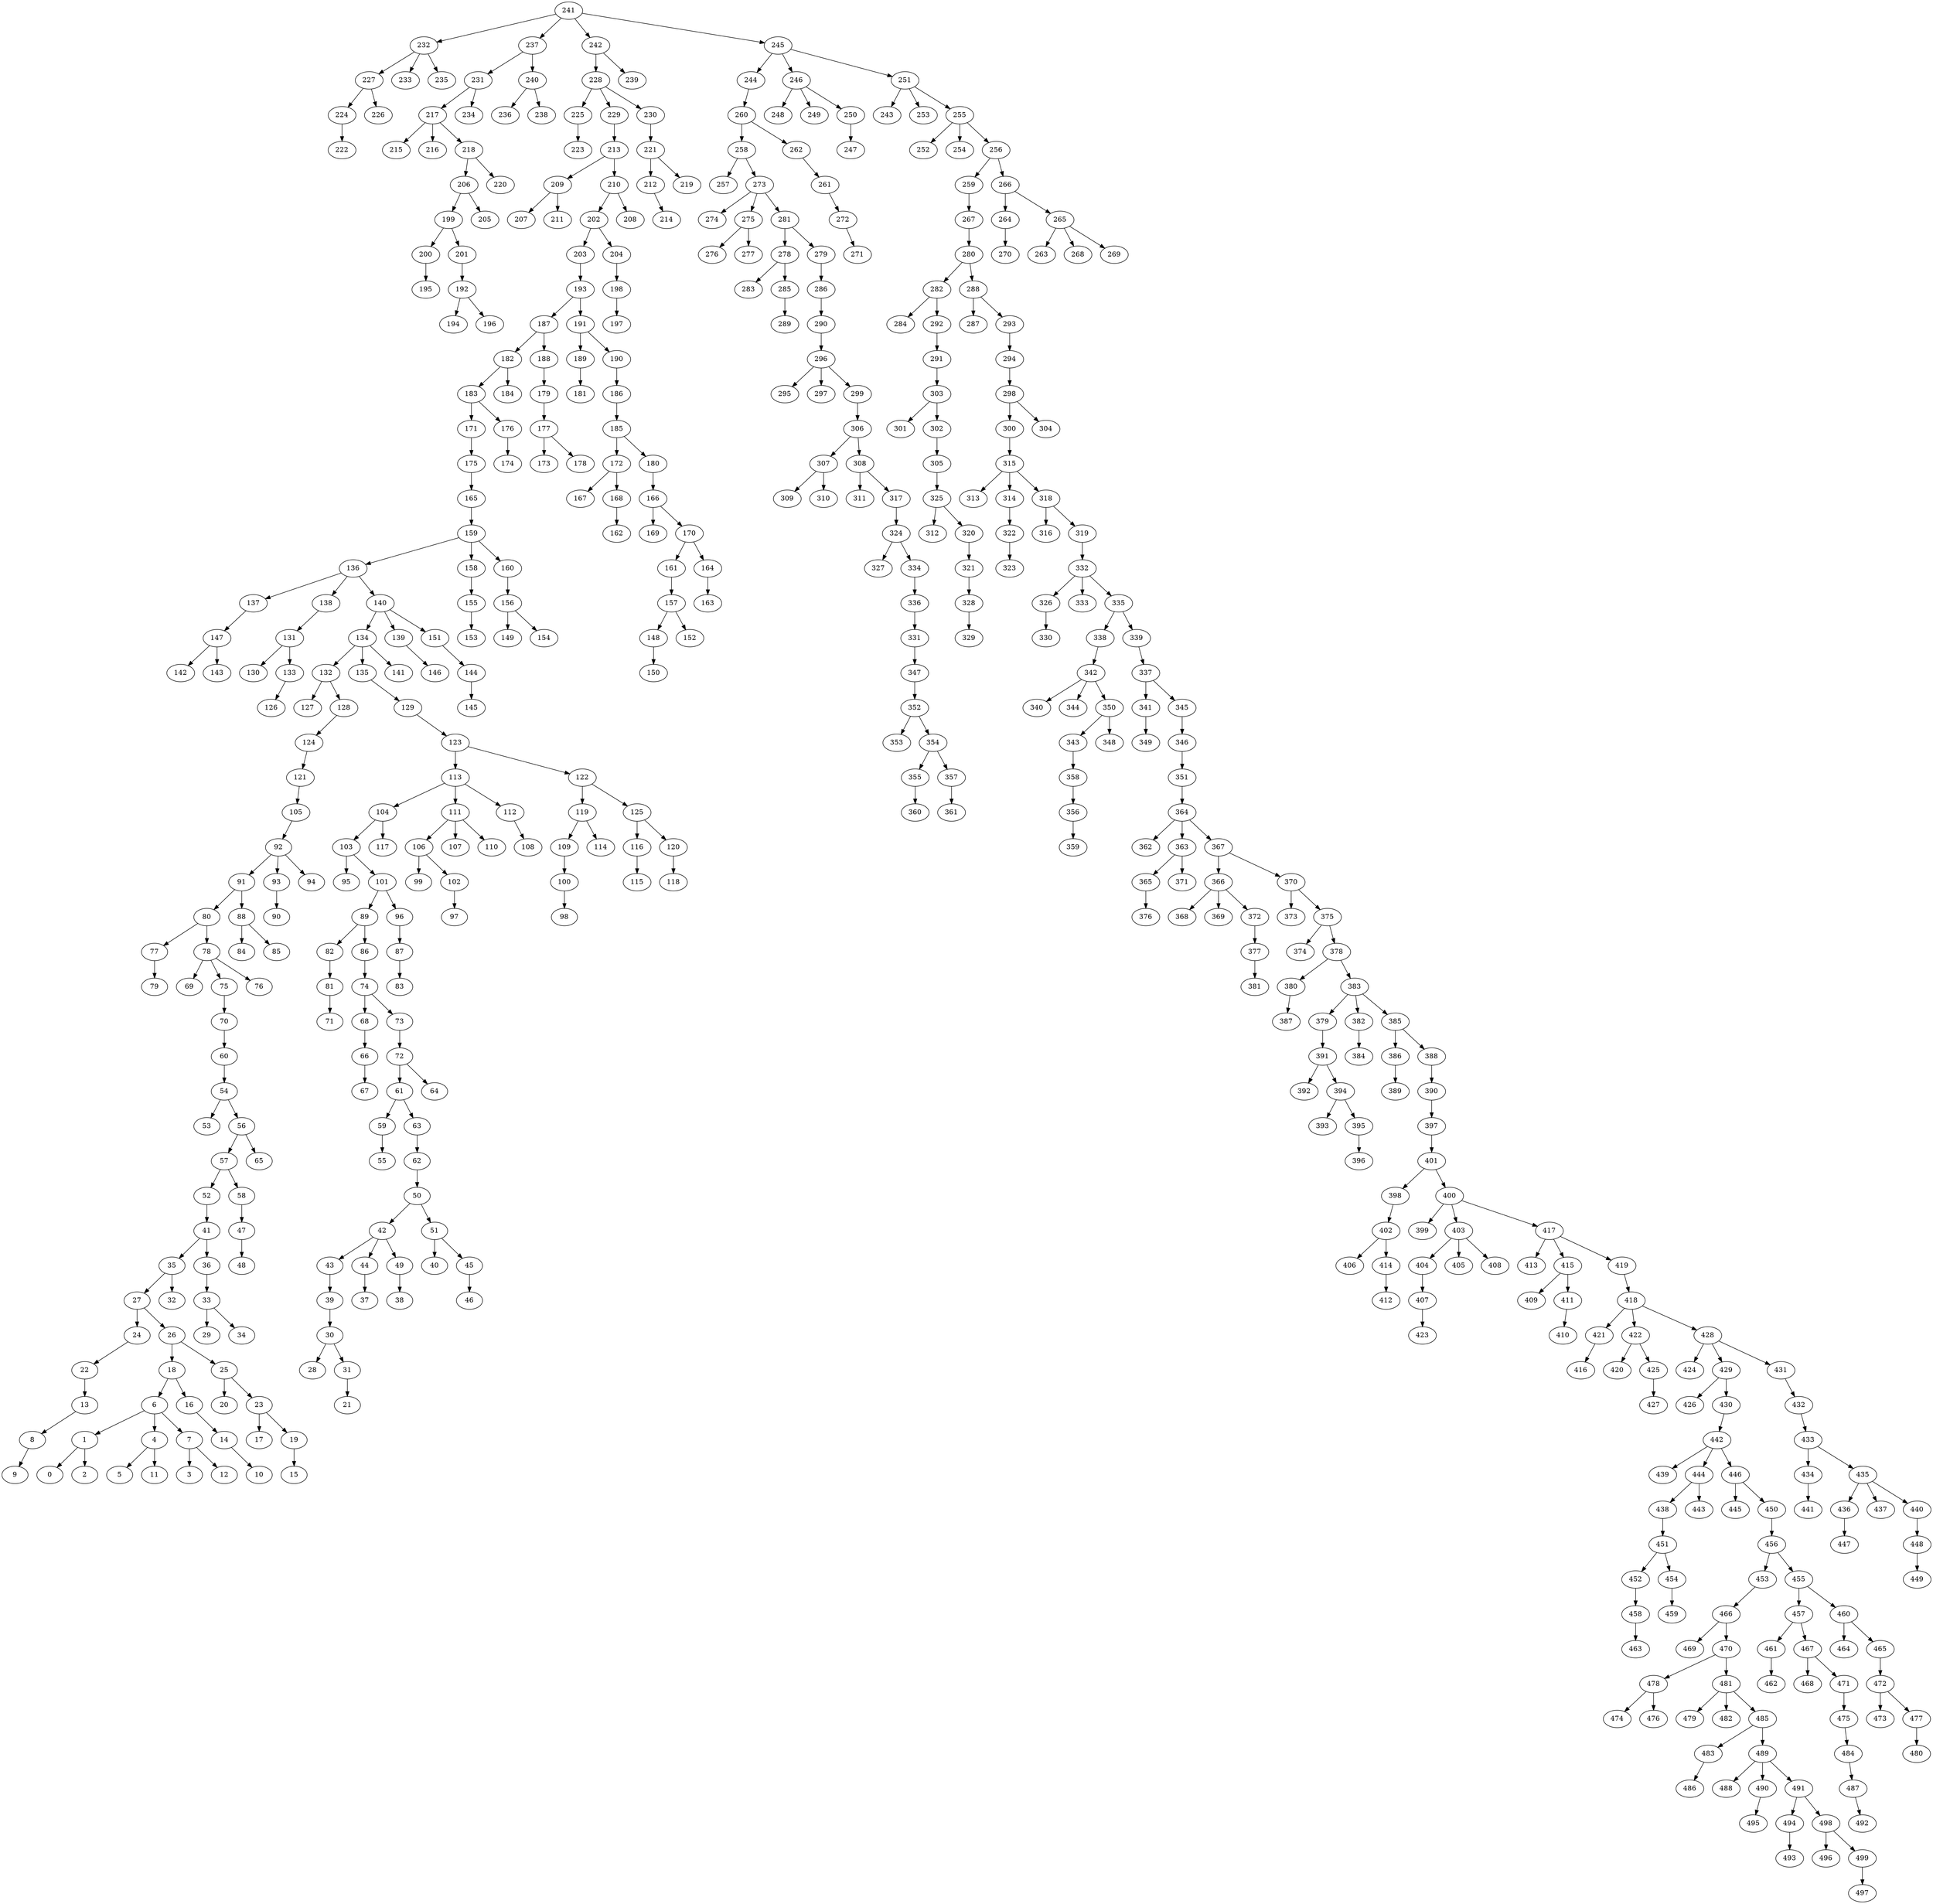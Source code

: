 digraph {
	0 [label = 0]
	1 [label = 1]
	2 [label = 2]
	3 [label = 3]
	4 [label = 4]
	5 [label = 5]
	6 [label = 6]
	7 [label = 7]
	8 [label = 8]
	9 [label = 9]
	10 [label = 10]
	11 [label = 11]
	12 [label = 12]
	13 [label = 13]
	14 [label = 14]
	15 [label = 15]
	16 [label = 16]
	17 [label = 17]
	18 [label = 18]
	19 [label = 19]
	20 [label = 20]
	21 [label = 21]
	22 [label = 22]
	23 [label = 23]
	24 [label = 24]
	25 [label = 25]
	26 [label = 26]
	27 [label = 27]
	28 [label = 28]
	29 [label = 29]
	30 [label = 30]
	31 [label = 31]
	32 [label = 32]
	33 [label = 33]
	34 [label = 34]
	35 [label = 35]
	36 [label = 36]
	37 [label = 37]
	38 [label = 38]
	39 [label = 39]
	40 [label = 40]
	41 [label = 41]
	42 [label = 42]
	43 [label = 43]
	44 [label = 44]
	45 [label = 45]
	46 [label = 46]
	47 [label = 47]
	48 [label = 48]
	49 [label = 49]
	50 [label = 50]
	51 [label = 51]
	52 [label = 52]
	53 [label = 53]
	54 [label = 54]
	55 [label = 55]
	56 [label = 56]
	57 [label = 57]
	58 [label = 58]
	59 [label = 59]
	60 [label = 60]
	61 [label = 61]
	62 [label = 62]
	63 [label = 63]
	64 [label = 64]
	65 [label = 65]
	66 [label = 66]
	67 [label = 67]
	68 [label = 68]
	69 [label = 69]
	70 [label = 70]
	71 [label = 71]
	72 [label = 72]
	73 [label = 73]
	74 [label = 74]
	75 [label = 75]
	76 [label = 76]
	77 [label = 77]
	78 [label = 78]
	79 [label = 79]
	80 [label = 80]
	81 [label = 81]
	82 [label = 82]
	83 [label = 83]
	84 [label = 84]
	85 [label = 85]
	86 [label = 86]
	87 [label = 87]
	88 [label = 88]
	89 [label = 89]
	90 [label = 90]
	91 [label = 91]
	92 [label = 92]
	93 [label = 93]
	94 [label = 94]
	95 [label = 95]
	96 [label = 96]
	97 [label = 97]
	98 [label = 98]
	99 [label = 99]
	100 [label = 100]
	101 [label = 101]
	102 [label = 102]
	103 [label = 103]
	104 [label = 104]
	105 [label = 105]
	106 [label = 106]
	107 [label = 107]
	108 [label = 108]
	109 [label = 109]
	110 [label = 110]
	111 [label = 111]
	112 [label = 112]
	113 [label = 113]
	114 [label = 114]
	115 [label = 115]
	116 [label = 116]
	117 [label = 117]
	118 [label = 118]
	119 [label = 119]
	120 [label = 120]
	121 [label = 121]
	122 [label = 122]
	123 [label = 123]
	124 [label = 124]
	125 [label = 125]
	126 [label = 126]
	127 [label = 127]
	128 [label = 128]
	129 [label = 129]
	130 [label = 130]
	131 [label = 131]
	132 [label = 132]
	133 [label = 133]
	134 [label = 134]
	135 [label = 135]
	136 [label = 136]
	137 [label = 137]
	138 [label = 138]
	139 [label = 139]
	140 [label = 140]
	141 [label = 141]
	142 [label = 142]
	143 [label = 143]
	144 [label = 144]
	145 [label = 145]
	146 [label = 146]
	147 [label = 147]
	148 [label = 148]
	149 [label = 149]
	150 [label = 150]
	151 [label = 151]
	152 [label = 152]
	153 [label = 153]
	154 [label = 154]
	155 [label = 155]
	156 [label = 156]
	157 [label = 157]
	158 [label = 158]
	159 [label = 159]
	160 [label = 160]
	161 [label = 161]
	162 [label = 162]
	163 [label = 163]
	164 [label = 164]
	165 [label = 165]
	166 [label = 166]
	167 [label = 167]
	168 [label = 168]
	169 [label = 169]
	170 [label = 170]
	171 [label = 171]
	172 [label = 172]
	173 [label = 173]
	174 [label = 174]
	175 [label = 175]
	176 [label = 176]
	177 [label = 177]
	178 [label = 178]
	179 [label = 179]
	180 [label = 180]
	181 [label = 181]
	182 [label = 182]
	183 [label = 183]
	184 [label = 184]
	185 [label = 185]
	186 [label = 186]
	187 [label = 187]
	188 [label = 188]
	189 [label = 189]
	190 [label = 190]
	191 [label = 191]
	192 [label = 192]
	193 [label = 193]
	194 [label = 194]
	195 [label = 195]
	196 [label = 196]
	197 [label = 197]
	198 [label = 198]
	199 [label = 199]
	200 [label = 200]
	201 [label = 201]
	202 [label = 202]
	203 [label = 203]
	204 [label = 204]
	205 [label = 205]
	206 [label = 206]
	207 [label = 207]
	208 [label = 208]
	209 [label = 209]
	210 [label = 210]
	211 [label = 211]
	212 [label = 212]
	213 [label = 213]
	214 [label = 214]
	215 [label = 215]
	216 [label = 216]
	217 [label = 217]
	218 [label = 218]
	219 [label = 219]
	220 [label = 220]
	221 [label = 221]
	222 [label = 222]
	223 [label = 223]
	224 [label = 224]
	225 [label = 225]
	226 [label = 226]
	227 [label = 227]
	228 [label = 228]
	229 [label = 229]
	230 [label = 230]
	231 [label = 231]
	232 [label = 232]
	233 [label = 233]
	234 [label = 234]
	235 [label = 235]
	236 [label = 236]
	237 [label = 237]
	238 [label = 238]
	239 [label = 239]
	240 [label = 240]
	241 [label = 241]
	242 [label = 242]
	243 [label = 243]
	244 [label = 244]
	245 [label = 245]
	246 [label = 246]
	247 [label = 247]
	248 [label = 248]
	249 [label = 249]
	250 [label = 250]
	251 [label = 251]
	252 [label = 252]
	253 [label = 253]
	254 [label = 254]
	255 [label = 255]
	256 [label = 256]
	257 [label = 257]
	258 [label = 258]
	259 [label = 259]
	260 [label = 260]
	261 [label = 261]
	262 [label = 262]
	263 [label = 263]
	264 [label = 264]
	265 [label = 265]
	266 [label = 266]
	267 [label = 267]
	268 [label = 268]
	269 [label = 269]
	270 [label = 270]
	271 [label = 271]
	272 [label = 272]
	273 [label = 273]
	274 [label = 274]
	275 [label = 275]
	276 [label = 276]
	277 [label = 277]
	278 [label = 278]
	279 [label = 279]
	280 [label = 280]
	281 [label = 281]
	282 [label = 282]
	283 [label = 283]
	284 [label = 284]
	285 [label = 285]
	286 [label = 286]
	287 [label = 287]
	288 [label = 288]
	289 [label = 289]
	290 [label = 290]
	291 [label = 291]
	292 [label = 292]
	293 [label = 293]
	294 [label = 294]
	295 [label = 295]
	296 [label = 296]
	297 [label = 297]
	298 [label = 298]
	299 [label = 299]
	300 [label = 300]
	301 [label = 301]
	302 [label = 302]
	303 [label = 303]
	304 [label = 304]
	305 [label = 305]
	306 [label = 306]
	307 [label = 307]
	308 [label = 308]
	309 [label = 309]
	310 [label = 310]
	311 [label = 311]
	312 [label = 312]
	313 [label = 313]
	314 [label = 314]
	315 [label = 315]
	316 [label = 316]
	317 [label = 317]
	318 [label = 318]
	319 [label = 319]
	320 [label = 320]
	321 [label = 321]
	322 [label = 322]
	323 [label = 323]
	324 [label = 324]
	325 [label = 325]
	326 [label = 326]
	327 [label = 327]
	328 [label = 328]
	329 [label = 329]
	330 [label = 330]
	331 [label = 331]
	332 [label = 332]
	333 [label = 333]
	334 [label = 334]
	335 [label = 335]
	336 [label = 336]
	337 [label = 337]
	338 [label = 338]
	339 [label = 339]
	340 [label = 340]
	341 [label = 341]
	342 [label = 342]
	343 [label = 343]
	344 [label = 344]
	345 [label = 345]
	346 [label = 346]
	347 [label = 347]
	348 [label = 348]
	349 [label = 349]
	350 [label = 350]
	351 [label = 351]
	352 [label = 352]
	353 [label = 353]
	354 [label = 354]
	355 [label = 355]
	356 [label = 356]
	357 [label = 357]
	358 [label = 358]
	359 [label = 359]
	360 [label = 360]
	361 [label = 361]
	362 [label = 362]
	363 [label = 363]
	364 [label = 364]
	365 [label = 365]
	366 [label = 366]
	367 [label = 367]
	368 [label = 368]
	369 [label = 369]
	370 [label = 370]
	371 [label = 371]
	372 [label = 372]
	373 [label = 373]
	374 [label = 374]
	375 [label = 375]
	376 [label = 376]
	377 [label = 377]
	378 [label = 378]
	379 [label = 379]
	380 [label = 380]
	381 [label = 381]
	382 [label = 382]
	383 [label = 383]
	384 [label = 384]
	385 [label = 385]
	386 [label = 386]
	387 [label = 387]
	388 [label = 388]
	389 [label = 389]
	390 [label = 390]
	391 [label = 391]
	392 [label = 392]
	393 [label = 393]
	394 [label = 394]
	395 [label = 395]
	396 [label = 396]
	397 [label = 397]
	398 [label = 398]
	399 [label = 399]
	400 [label = 400]
	401 [label = 401]
	402 [label = 402]
	403 [label = 403]
	404 [label = 404]
	405 [label = 405]
	406 [label = 406]
	407 [label = 407]
	408 [label = 408]
	409 [label = 409]
	410 [label = 410]
	411 [label = 411]
	412 [label = 412]
	413 [label = 413]
	414 [label = 414]
	415 [label = 415]
	416 [label = 416]
	417 [label = 417]
	418 [label = 418]
	419 [label = 419]
	420 [label = 420]
	421 [label = 421]
	422 [label = 422]
	423 [label = 423]
	424 [label = 424]
	425 [label = 425]
	426 [label = 426]
	427 [label = 427]
	428 [label = 428]
	429 [label = 429]
	430 [label = 430]
	431 [label = 431]
	432 [label = 432]
	433 [label = 433]
	434 [label = 434]
	435 [label = 435]
	436 [label = 436]
	437 [label = 437]
	438 [label = 438]
	439 [label = 439]
	440 [label = 440]
	441 [label = 441]
	442 [label = 442]
	443 [label = 443]
	444 [label = 444]
	445 [label = 445]
	446 [label = 446]
	447 [label = 447]
	448 [label = 448]
	449 [label = 449]
	450 [label = 450]
	451 [label = 451]
	452 [label = 452]
	453 [label = 453]
	454 [label = 454]
	455 [label = 455]
	456 [label = 456]
	457 [label = 457]
	458 [label = 458]
	459 [label = 459]
	460 [label = 460]
	461 [label = 461]
	462 [label = 462]
	463 [label = 463]
	464 [label = 464]
	465 [label = 465]
	466 [label = 466]
	467 [label = 467]
	468 [label = 468]
	469 [label = 469]
	470 [label = 470]
	471 [label = 471]
	472 [label = 472]
	473 [label = 473]
	474 [label = 474]
	475 [label = 475]
	476 [label = 476]
	477 [label = 477]
	478 [label = 478]
	479 [label = 479]
	480 [label = 480]
	481 [label = 481]
	482 [label = 482]
	483 [label = 483]
	484 [label = 484]
	485 [label = 485]
	486 [label = 486]
	487 [label = 487]
	488 [label = 488]
	489 [label = 489]
	490 [label = 490]
	491 [label = 491]
	492 [label = 492]
	493 [label = 493]
	494 [label = 494]
	495 [label = 495]
	496 [label = 496]
	497 [label = 497]
	498 [label = 498]
	499 [label = 499]
	241->232;
	241->237;
	241->242;
	241->245;
	245->244;
	245->246;
	245->251;
	242->228;
	242->239;
	237->231;
	237->240;
	232->227;
	232->233;
	232->235;
	251->243;
	251->253;
	251->255;
	246->248;
	246->249;
	246->250;
	244->260;
	228->225;
	228->229;
	228->230;
	240->236;
	240->238;
	231->217;
	231->234;
	227->224;
	227->226;
	255->252;
	255->254;
	255->256;
	250->247;
	260->258;
	260->262;
	230->221;
	229->213;
	225->223;
	217->215;
	217->216;
	217->218;
	224->222;
	256->259;
	256->266;
	262->261;
	258->257;
	258->273;
	221->212;
	221->219;
	213->209;
	213->210;
	218->206;
	218->220;
	266->264;
	266->265;
	259->267;
	261->272;
	273->274;
	273->275;
	273->281;
	212->214;
	210->202;
	210->208;
	209->207;
	209->211;
	206->199;
	206->205;
	265->263;
	265->268;
	265->269;
	264->270;
	267->280;
	272->271;
	281->278;
	281->279;
	275->276;
	275->277;
	202->203;
	202->204;
	199->200;
	199->201;
	280->282;
	280->288;
	279->286;
	278->283;
	278->285;
	204->198;
	203->193;
	201->192;
	200->195;
	288->287;
	288->293;
	282->284;
	282->292;
	286->290;
	285->289;
	198->197;
	193->187;
	193->191;
	192->194;
	192->196;
	293->294;
	292->291;
	290->296;
	191->189;
	191->190;
	187->182;
	187->188;
	294->298;
	291->303;
	296->295;
	296->297;
	296->299;
	190->186;
	189->181;
	188->179;
	182->183;
	182->184;
	298->300;
	298->304;
	303->301;
	303->302;
	299->306;
	186->185;
	179->177;
	183->171;
	183->176;
	300->315;
	302->305;
	306->307;
	306->308;
	185->172;
	185->180;
	177->173;
	177->178;
	176->174;
	171->175;
	315->313;
	315->314;
	315->318;
	305->325;
	308->311;
	308->317;
	307->309;
	307->310;
	180->166;
	172->167;
	172->168;
	175->165;
	318->316;
	318->319;
	314->322;
	325->312;
	325->320;
	317->324;
	166->169;
	166->170;
	168->162;
	165->159;
	319->332;
	322->323;
	320->321;
	324->327;
	324->334;
	170->161;
	170->164;
	159->136;
	159->158;
	159->160;
	332->326;
	332->333;
	332->335;
	321->328;
	334->336;
	164->163;
	161->157;
	160->156;
	158->155;
	136->137;
	136->138;
	136->140;
	335->338;
	335->339;
	326->330;
	328->329;
	336->331;
	157->148;
	157->152;
	156->149;
	156->154;
	155->153;
	140->134;
	140->139;
	140->151;
	138->131;
	137->147;
	339->337;
	338->342;
	331->347;
	148->150;
	151->144;
	139->146;
	134->132;
	134->135;
	134->141;
	131->130;
	131->133;
	147->142;
	147->143;
	337->341;
	337->345;
	342->340;
	342->344;
	342->350;
	347->352;
	144->145;
	135->129;
	132->127;
	132->128;
	133->126;
	345->346;
	341->349;
	350->343;
	350->348;
	352->353;
	352->354;
	129->123;
	128->124;
	346->351;
	343->358;
	354->355;
	354->357;
	123->113;
	123->122;
	124->121;
	351->364;
	358->356;
	357->361;
	355->360;
	122->119;
	122->125;
	113->104;
	113->111;
	113->112;
	121->105;
	364->362;
	364->363;
	364->367;
	356->359;
	125->116;
	125->120;
	119->109;
	119->114;
	112->108;
	111->106;
	111->107;
	111->110;
	104->103;
	104->117;
	105->92;
	367->366;
	367->370;
	363->365;
	363->371;
	120->118;
	116->115;
	109->100;
	106->99;
	106->102;
	103->95;
	103->101;
	92->91;
	92->93;
	92->94;
	370->373;
	370->375;
	366->368;
	366->369;
	366->372;
	365->376;
	100->98;
	102->97;
	101->89;
	101->96;
	93->90;
	91->80;
	91->88;
	375->374;
	375->378;
	372->377;
	96->87;
	89->82;
	89->86;
	88->84;
	88->85;
	80->77;
	80->78;
	378->380;
	378->383;
	377->381;
	87->83;
	86->74;
	82->81;
	78->69;
	78->75;
	78->76;
	77->79;
	383->379;
	383->382;
	383->385;
	380->387;
	74->68;
	74->73;
	81->71;
	75->70;
	385->386;
	385->388;
	382->384;
	379->391;
	73->72;
	68->66;
	70->60;
	388->390;
	386->389;
	391->392;
	391->394;
	72->61;
	72->64;
	66->67;
	60->54;
	390->397;
	394->393;
	394->395;
	61->59;
	61->63;
	54->53;
	54->56;
	397->401;
	395->396;
	63->62;
	59->55;
	56->57;
	56->65;
	401->398;
	401->400;
	62->50;
	57->52;
	57->58;
	400->399;
	400->403;
	400->417;
	398->402;
	50->42;
	50->51;
	58->47;
	52->41;
	417->413;
	417->415;
	417->419;
	403->404;
	403->405;
	403->408;
	402->406;
	402->414;
	51->40;
	51->45;
	42->43;
	42->44;
	42->49;
	47->48;
	41->35;
	41->36;
	419->418;
	415->409;
	415->411;
	404->407;
	414->412;
	45->46;
	49->38;
	44->37;
	43->39;
	36->33;
	35->27;
	35->32;
	418->421;
	418->422;
	418->428;
	411->410;
	407->423;
	39->30;
	33->29;
	33->34;
	27->24;
	27->26;
	428->424;
	428->429;
	428->431;
	422->420;
	422->425;
	421->416;
	30->28;
	30->31;
	26->18;
	26->25;
	24->22;
	431->432;
	429->426;
	429->430;
	425->427;
	31->21;
	25->20;
	25->23;
	18->6;
	18->16;
	22->13;
	432->433;
	430->442;
	23->17;
	23->19;
	16->14;
	6->1;
	6->4;
	6->7;
	13->8;
	433->434;
	433->435;
	442->439;
	442->444;
	442->446;
	19->15;
	14->10;
	7->3;
	7->12;
	4->5;
	4->11;
	1->2;
	1->0;
	8->9;
	435->436;
	435->437;
	435->440;
	434->441;
	446->445;
	446->450;
	444->438;
	444->443;
	440->448;
	436->447;
	450->456;
	438->451;
	448->449;
	456->453;
	456->455;
	451->452;
	451->454;
	455->457;
	455->460;
	453->466;
	454->459;
	452->458;
	460->464;
	460->465;
	457->461;
	457->467;
	466->469;
	466->470;
	458->463;
	465->472;
	467->468;
	467->471;
	461->462;
	470->478;
	470->481;
	472->473;
	472->477;
	471->475;
	481->479;
	481->482;
	481->485;
	478->474;
	478->476;
	477->480;
	475->484;
	485->483;
	485->489;
	484->487;
	489->488;
	489->490;
	489->491;
	483->486;
	487->492;
	491->494;
	491->498;
	490->495;
	498->496;
	498->499;
	494->493;
	499->497;
}